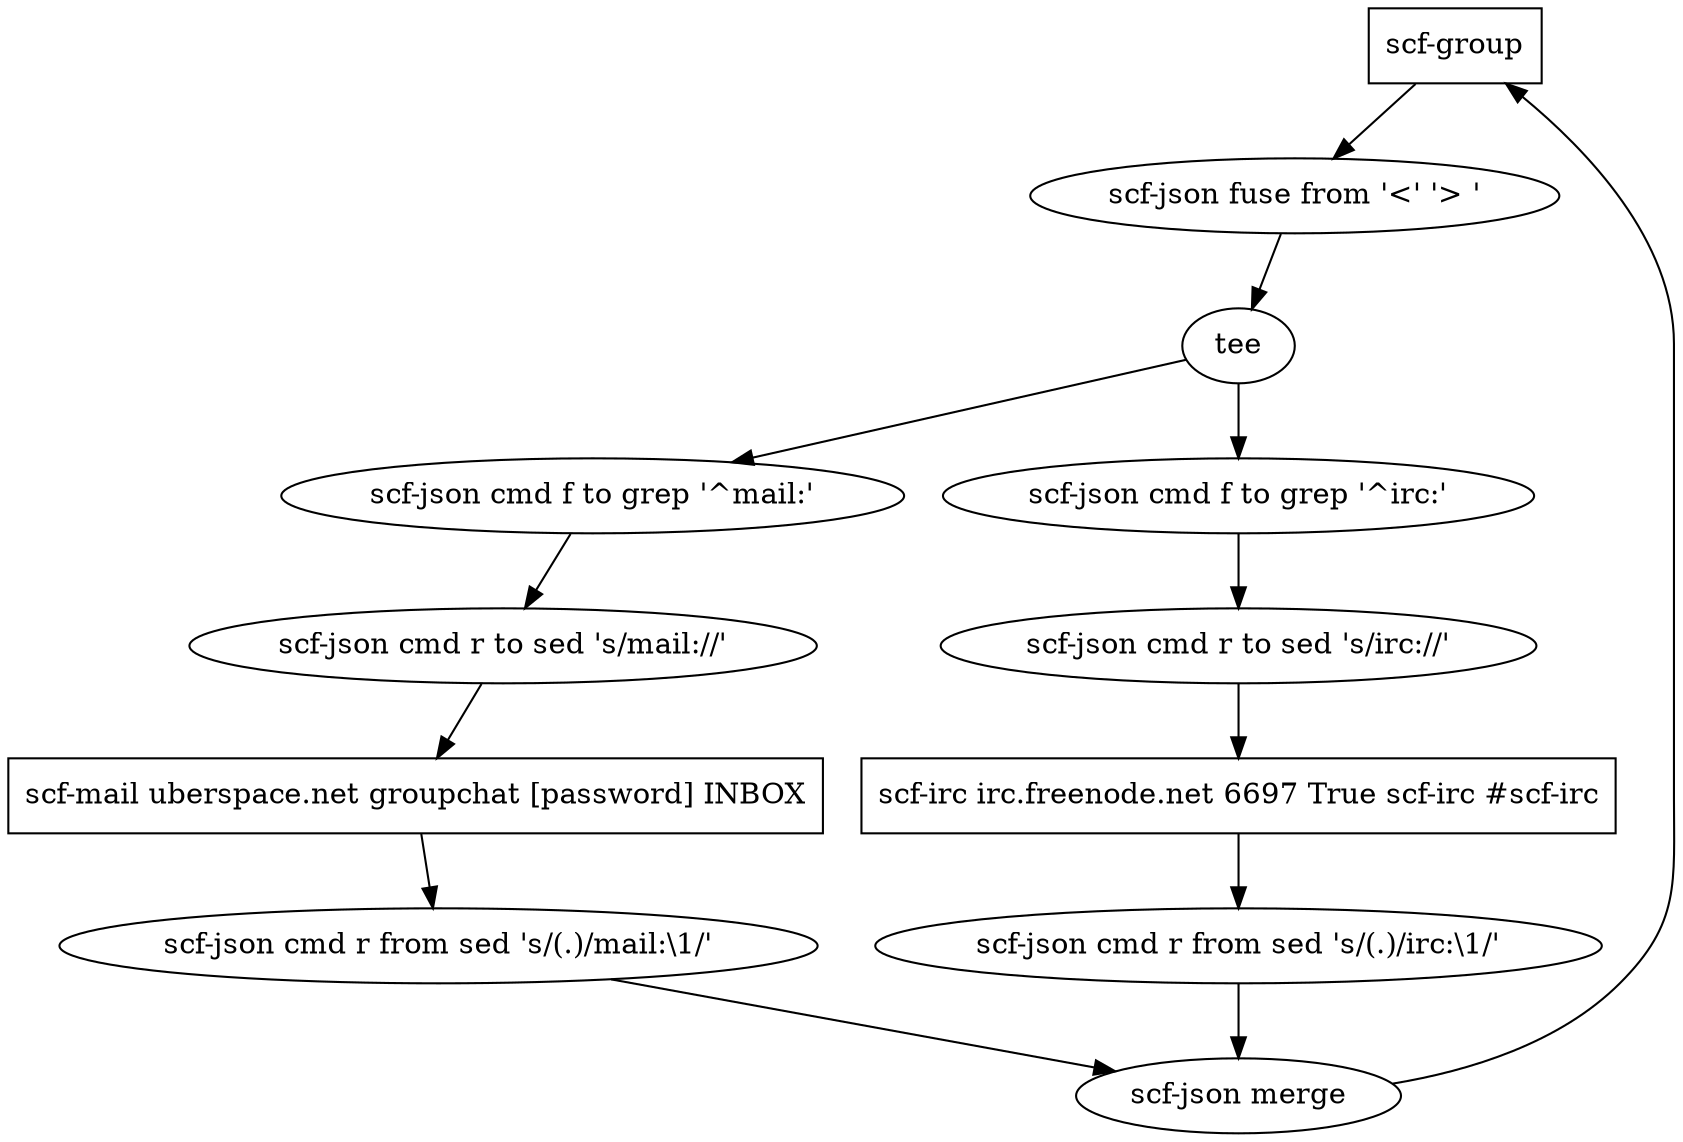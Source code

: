 digraph group_mail_irc {
        group [shape=box,label="scf-group"]
        mail [shape=box,label="scf-mail uberspace.net groupchat [password] INBOX"]
        mail_add_from [label="scf-json cmd r from sed 's/\(.\)/mail:\\1/'"]
        mail_filter_from [label="scf-json cmd f to grep '^mail:'"]
        mail_strip_from [label="scf-json cmd r to sed 's/mail://'"]
        irc [shape=box,label="scf-irc irc.freenode.net 6697 True scf-irc \#scf-irc"]
        irc_add_from [label="scf-json cmd r from sed 's/\(.\)/irc:\\1/'"]
        irc_filter_from [label="scf-json cmd f to grep '^irc:'"]
        irc_strip_from [label="scf-json cmd r to sed 's/irc://'"]
        fuse_from [label="scf-json fuse from '<' '> '"]
        copy [label="tee"]
        merge [label="scf-json merge"]

        mail -> mail_add_from -> merge
        irc -> irc_add_from -> merge
        merge -> group -> fuse_from -> copy
        copy -> irc_filter_from -> irc_strip_from -> irc
        copy -> mail_filter_from -> mail_strip_from -> mail
}
